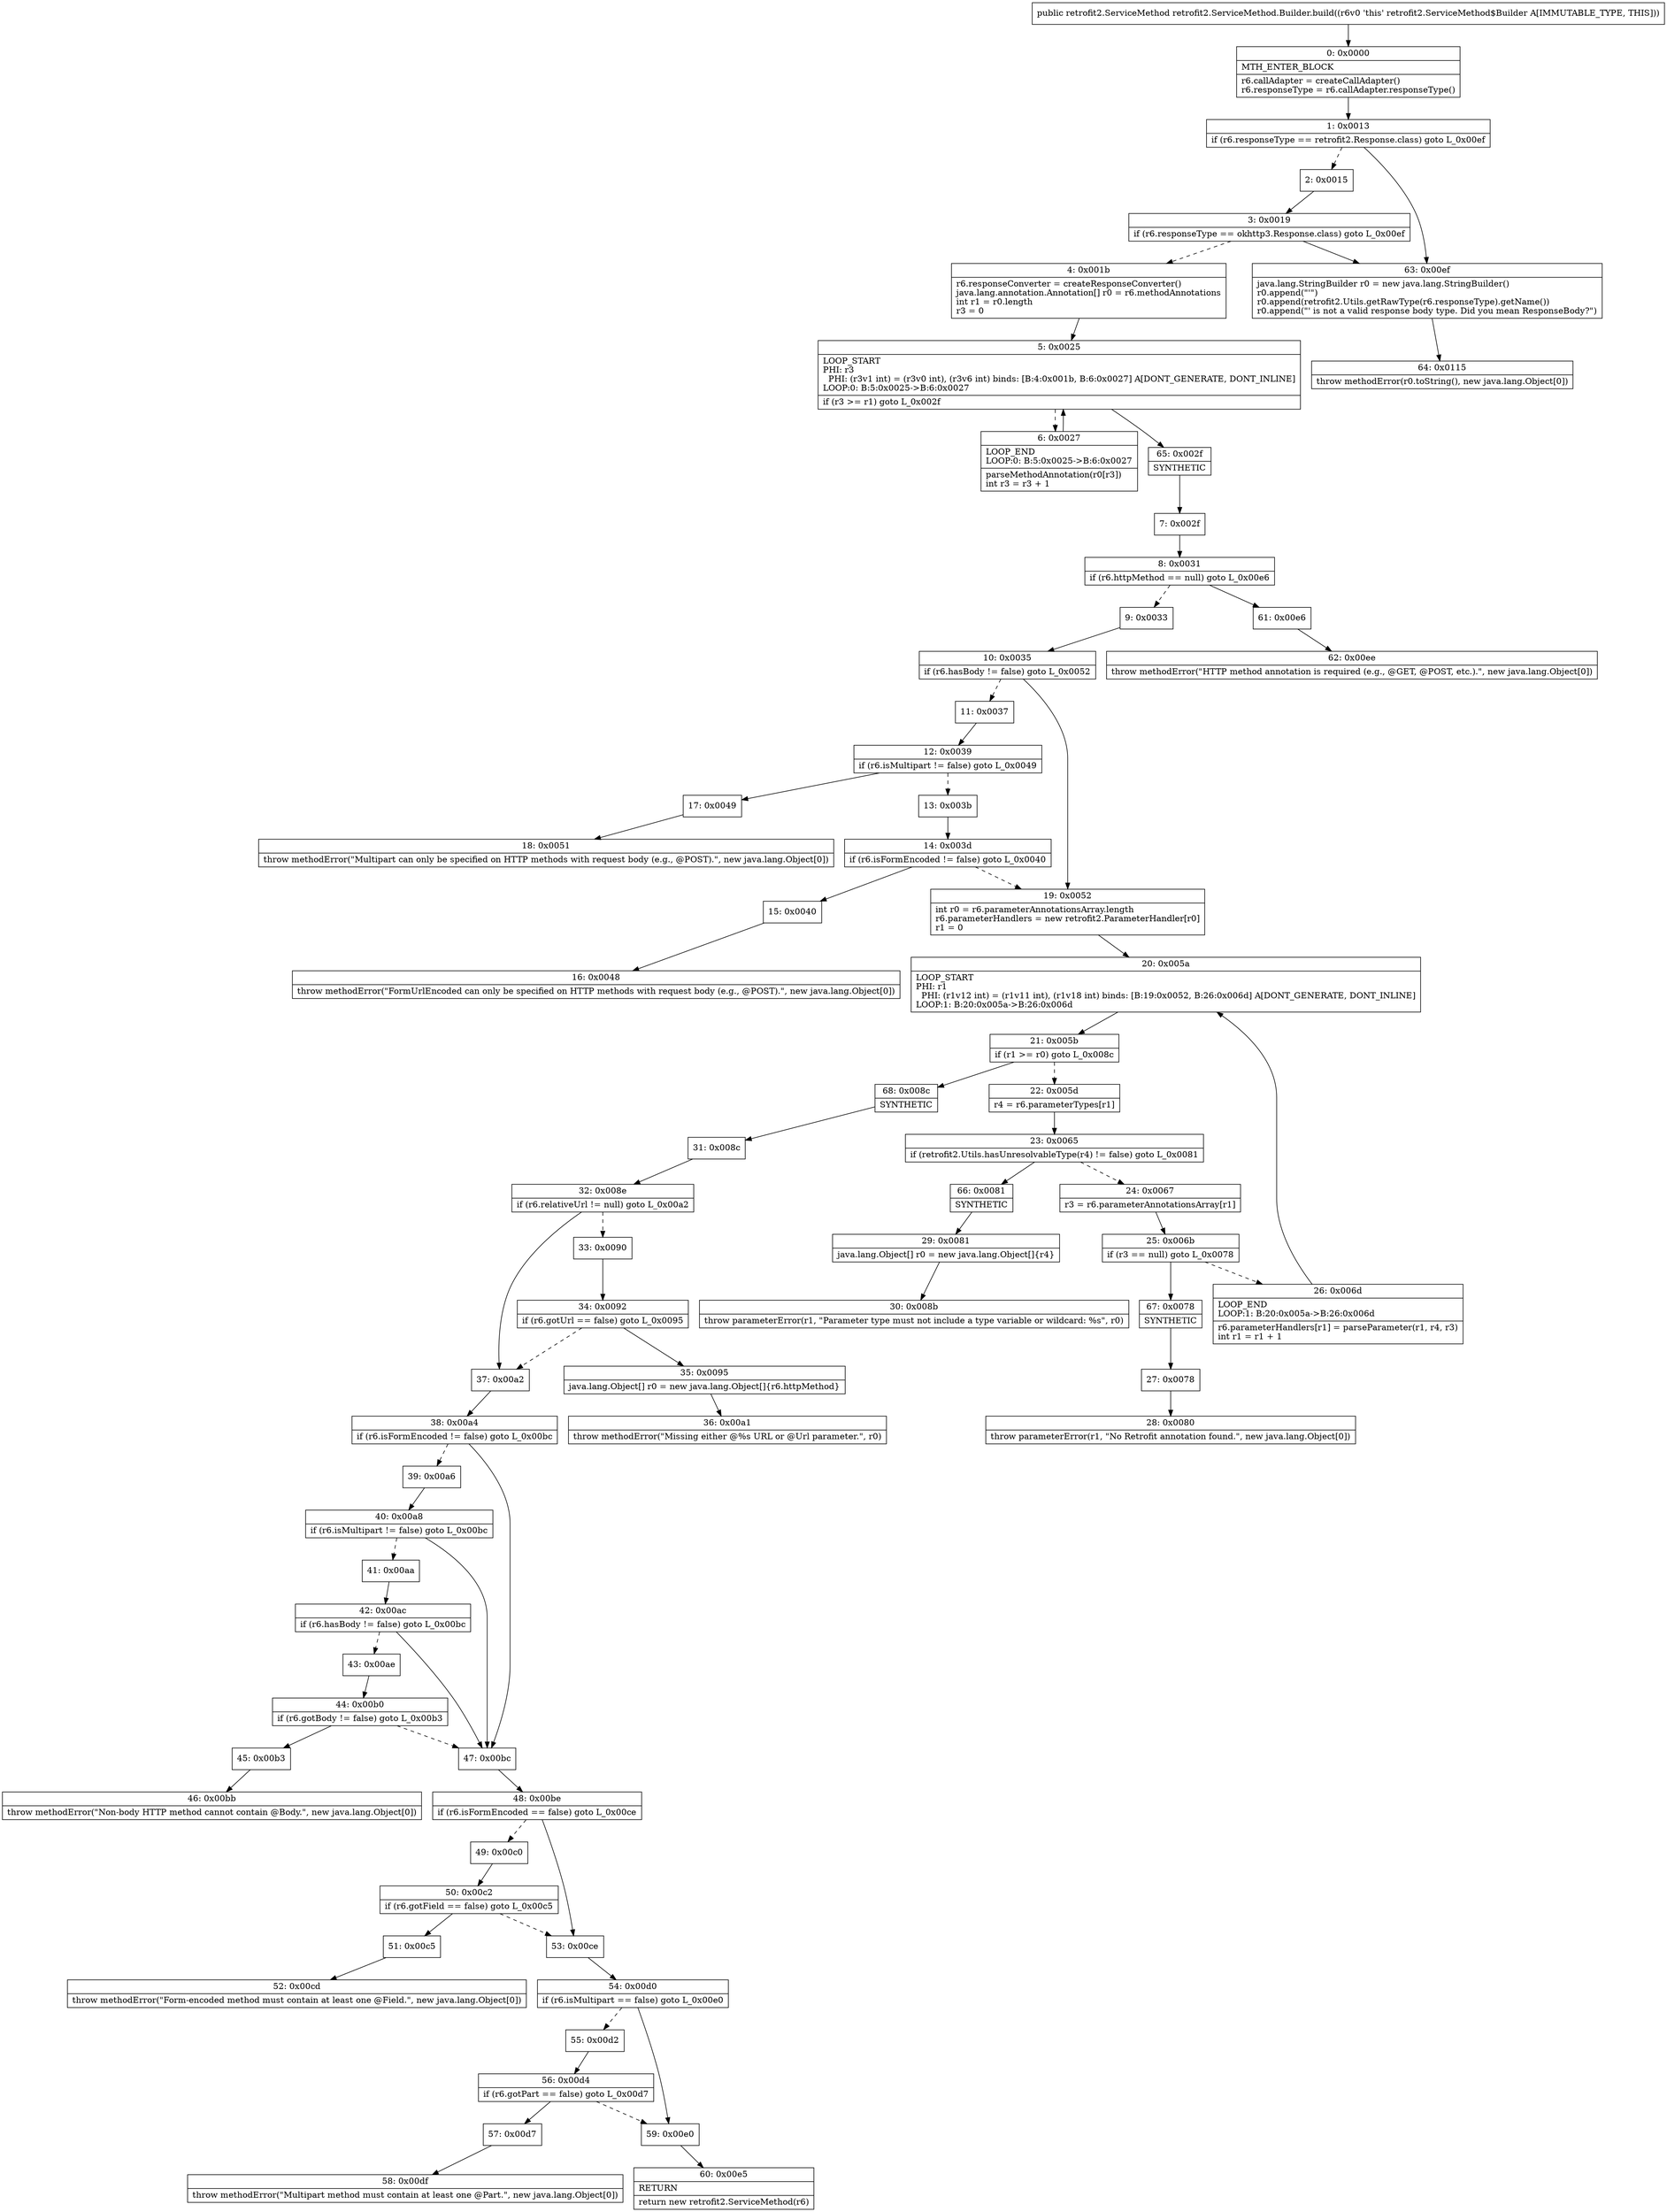 digraph "CFG forretrofit2.ServiceMethod.Builder.build()Lretrofit2\/ServiceMethod;" {
Node_0 [shape=record,label="{0\:\ 0x0000|MTH_ENTER_BLOCK\l|r6.callAdapter = createCallAdapter()\lr6.responseType = r6.callAdapter.responseType()\l}"];
Node_1 [shape=record,label="{1\:\ 0x0013|if (r6.responseType == retrofit2.Response.class) goto L_0x00ef\l}"];
Node_2 [shape=record,label="{2\:\ 0x0015}"];
Node_3 [shape=record,label="{3\:\ 0x0019|if (r6.responseType == okhttp3.Response.class) goto L_0x00ef\l}"];
Node_4 [shape=record,label="{4\:\ 0x001b|r6.responseConverter = createResponseConverter()\ljava.lang.annotation.Annotation[] r0 = r6.methodAnnotations\lint r1 = r0.length\lr3 = 0\l}"];
Node_5 [shape=record,label="{5\:\ 0x0025|LOOP_START\lPHI: r3 \l  PHI: (r3v1 int) = (r3v0 int), (r3v6 int) binds: [B:4:0x001b, B:6:0x0027] A[DONT_GENERATE, DONT_INLINE]\lLOOP:0: B:5:0x0025\-\>B:6:0x0027\l|if (r3 \>= r1) goto L_0x002f\l}"];
Node_6 [shape=record,label="{6\:\ 0x0027|LOOP_END\lLOOP:0: B:5:0x0025\-\>B:6:0x0027\l|parseMethodAnnotation(r0[r3])\lint r3 = r3 + 1\l}"];
Node_7 [shape=record,label="{7\:\ 0x002f}"];
Node_8 [shape=record,label="{8\:\ 0x0031|if (r6.httpMethod == null) goto L_0x00e6\l}"];
Node_9 [shape=record,label="{9\:\ 0x0033}"];
Node_10 [shape=record,label="{10\:\ 0x0035|if (r6.hasBody != false) goto L_0x0052\l}"];
Node_11 [shape=record,label="{11\:\ 0x0037}"];
Node_12 [shape=record,label="{12\:\ 0x0039|if (r6.isMultipart != false) goto L_0x0049\l}"];
Node_13 [shape=record,label="{13\:\ 0x003b}"];
Node_14 [shape=record,label="{14\:\ 0x003d|if (r6.isFormEncoded != false) goto L_0x0040\l}"];
Node_15 [shape=record,label="{15\:\ 0x0040}"];
Node_16 [shape=record,label="{16\:\ 0x0048|throw methodError(\"FormUrlEncoded can only be specified on HTTP methods with request body (e.g., @POST).\", new java.lang.Object[0])\l}"];
Node_17 [shape=record,label="{17\:\ 0x0049}"];
Node_18 [shape=record,label="{18\:\ 0x0051|throw methodError(\"Multipart can only be specified on HTTP methods with request body (e.g., @POST).\", new java.lang.Object[0])\l}"];
Node_19 [shape=record,label="{19\:\ 0x0052|int r0 = r6.parameterAnnotationsArray.length\lr6.parameterHandlers = new retrofit2.ParameterHandler[r0]\lr1 = 0\l}"];
Node_20 [shape=record,label="{20\:\ 0x005a|LOOP_START\lPHI: r1 \l  PHI: (r1v12 int) = (r1v11 int), (r1v18 int) binds: [B:19:0x0052, B:26:0x006d] A[DONT_GENERATE, DONT_INLINE]\lLOOP:1: B:20:0x005a\-\>B:26:0x006d\l}"];
Node_21 [shape=record,label="{21\:\ 0x005b|if (r1 \>= r0) goto L_0x008c\l}"];
Node_22 [shape=record,label="{22\:\ 0x005d|r4 = r6.parameterTypes[r1]\l}"];
Node_23 [shape=record,label="{23\:\ 0x0065|if (retrofit2.Utils.hasUnresolvableType(r4) != false) goto L_0x0081\l}"];
Node_24 [shape=record,label="{24\:\ 0x0067|r3 = r6.parameterAnnotationsArray[r1]\l}"];
Node_25 [shape=record,label="{25\:\ 0x006b|if (r3 == null) goto L_0x0078\l}"];
Node_26 [shape=record,label="{26\:\ 0x006d|LOOP_END\lLOOP:1: B:20:0x005a\-\>B:26:0x006d\l|r6.parameterHandlers[r1] = parseParameter(r1, r4, r3)\lint r1 = r1 + 1\l}"];
Node_27 [shape=record,label="{27\:\ 0x0078}"];
Node_28 [shape=record,label="{28\:\ 0x0080|throw parameterError(r1, \"No Retrofit annotation found.\", new java.lang.Object[0])\l}"];
Node_29 [shape=record,label="{29\:\ 0x0081|java.lang.Object[] r0 = new java.lang.Object[]\{r4\}\l}"];
Node_30 [shape=record,label="{30\:\ 0x008b|throw parameterError(r1, \"Parameter type must not include a type variable or wildcard: %s\", r0)\l}"];
Node_31 [shape=record,label="{31\:\ 0x008c}"];
Node_32 [shape=record,label="{32\:\ 0x008e|if (r6.relativeUrl != null) goto L_0x00a2\l}"];
Node_33 [shape=record,label="{33\:\ 0x0090}"];
Node_34 [shape=record,label="{34\:\ 0x0092|if (r6.gotUrl == false) goto L_0x0095\l}"];
Node_35 [shape=record,label="{35\:\ 0x0095|java.lang.Object[] r0 = new java.lang.Object[]\{r6.httpMethod\}\l}"];
Node_36 [shape=record,label="{36\:\ 0x00a1|throw methodError(\"Missing either @%s URL or @Url parameter.\", r0)\l}"];
Node_37 [shape=record,label="{37\:\ 0x00a2}"];
Node_38 [shape=record,label="{38\:\ 0x00a4|if (r6.isFormEncoded != false) goto L_0x00bc\l}"];
Node_39 [shape=record,label="{39\:\ 0x00a6}"];
Node_40 [shape=record,label="{40\:\ 0x00a8|if (r6.isMultipart != false) goto L_0x00bc\l}"];
Node_41 [shape=record,label="{41\:\ 0x00aa}"];
Node_42 [shape=record,label="{42\:\ 0x00ac|if (r6.hasBody != false) goto L_0x00bc\l}"];
Node_43 [shape=record,label="{43\:\ 0x00ae}"];
Node_44 [shape=record,label="{44\:\ 0x00b0|if (r6.gotBody != false) goto L_0x00b3\l}"];
Node_45 [shape=record,label="{45\:\ 0x00b3}"];
Node_46 [shape=record,label="{46\:\ 0x00bb|throw methodError(\"Non\-body HTTP method cannot contain @Body.\", new java.lang.Object[0])\l}"];
Node_47 [shape=record,label="{47\:\ 0x00bc}"];
Node_48 [shape=record,label="{48\:\ 0x00be|if (r6.isFormEncoded == false) goto L_0x00ce\l}"];
Node_49 [shape=record,label="{49\:\ 0x00c0}"];
Node_50 [shape=record,label="{50\:\ 0x00c2|if (r6.gotField == false) goto L_0x00c5\l}"];
Node_51 [shape=record,label="{51\:\ 0x00c5}"];
Node_52 [shape=record,label="{52\:\ 0x00cd|throw methodError(\"Form\-encoded method must contain at least one @Field.\", new java.lang.Object[0])\l}"];
Node_53 [shape=record,label="{53\:\ 0x00ce}"];
Node_54 [shape=record,label="{54\:\ 0x00d0|if (r6.isMultipart == false) goto L_0x00e0\l}"];
Node_55 [shape=record,label="{55\:\ 0x00d2}"];
Node_56 [shape=record,label="{56\:\ 0x00d4|if (r6.gotPart == false) goto L_0x00d7\l}"];
Node_57 [shape=record,label="{57\:\ 0x00d7}"];
Node_58 [shape=record,label="{58\:\ 0x00df|throw methodError(\"Multipart method must contain at least one @Part.\", new java.lang.Object[0])\l}"];
Node_59 [shape=record,label="{59\:\ 0x00e0}"];
Node_60 [shape=record,label="{60\:\ 0x00e5|RETURN\l|return new retrofit2.ServiceMethod(r6)\l}"];
Node_61 [shape=record,label="{61\:\ 0x00e6}"];
Node_62 [shape=record,label="{62\:\ 0x00ee|throw methodError(\"HTTP method annotation is required (e.g., @GET, @POST, etc.).\", new java.lang.Object[0])\l}"];
Node_63 [shape=record,label="{63\:\ 0x00ef|java.lang.StringBuilder r0 = new java.lang.StringBuilder()\lr0.append(\"'\")\lr0.append(retrofit2.Utils.getRawType(r6.responseType).getName())\lr0.append(\"' is not a valid response body type. Did you mean ResponseBody?\")\l}"];
Node_64 [shape=record,label="{64\:\ 0x0115|throw methodError(r0.toString(), new java.lang.Object[0])\l}"];
Node_65 [shape=record,label="{65\:\ 0x002f|SYNTHETIC\l}"];
Node_66 [shape=record,label="{66\:\ 0x0081|SYNTHETIC\l}"];
Node_67 [shape=record,label="{67\:\ 0x0078|SYNTHETIC\l}"];
Node_68 [shape=record,label="{68\:\ 0x008c|SYNTHETIC\l}"];
MethodNode[shape=record,label="{public retrofit2.ServiceMethod retrofit2.ServiceMethod.Builder.build((r6v0 'this' retrofit2.ServiceMethod$Builder A[IMMUTABLE_TYPE, THIS])) }"];
MethodNode -> Node_0;
Node_0 -> Node_1;
Node_1 -> Node_2[style=dashed];
Node_1 -> Node_63;
Node_2 -> Node_3;
Node_3 -> Node_4[style=dashed];
Node_3 -> Node_63;
Node_4 -> Node_5;
Node_5 -> Node_6[style=dashed];
Node_5 -> Node_65;
Node_6 -> Node_5;
Node_7 -> Node_8;
Node_8 -> Node_9[style=dashed];
Node_8 -> Node_61;
Node_9 -> Node_10;
Node_10 -> Node_11[style=dashed];
Node_10 -> Node_19;
Node_11 -> Node_12;
Node_12 -> Node_13[style=dashed];
Node_12 -> Node_17;
Node_13 -> Node_14;
Node_14 -> Node_15;
Node_14 -> Node_19[style=dashed];
Node_15 -> Node_16;
Node_17 -> Node_18;
Node_19 -> Node_20;
Node_20 -> Node_21;
Node_21 -> Node_22[style=dashed];
Node_21 -> Node_68;
Node_22 -> Node_23;
Node_23 -> Node_24[style=dashed];
Node_23 -> Node_66;
Node_24 -> Node_25;
Node_25 -> Node_26[style=dashed];
Node_25 -> Node_67;
Node_26 -> Node_20;
Node_27 -> Node_28;
Node_29 -> Node_30;
Node_31 -> Node_32;
Node_32 -> Node_33[style=dashed];
Node_32 -> Node_37;
Node_33 -> Node_34;
Node_34 -> Node_35;
Node_34 -> Node_37[style=dashed];
Node_35 -> Node_36;
Node_37 -> Node_38;
Node_38 -> Node_39[style=dashed];
Node_38 -> Node_47;
Node_39 -> Node_40;
Node_40 -> Node_41[style=dashed];
Node_40 -> Node_47;
Node_41 -> Node_42;
Node_42 -> Node_43[style=dashed];
Node_42 -> Node_47;
Node_43 -> Node_44;
Node_44 -> Node_45;
Node_44 -> Node_47[style=dashed];
Node_45 -> Node_46;
Node_47 -> Node_48;
Node_48 -> Node_49[style=dashed];
Node_48 -> Node_53;
Node_49 -> Node_50;
Node_50 -> Node_51;
Node_50 -> Node_53[style=dashed];
Node_51 -> Node_52;
Node_53 -> Node_54;
Node_54 -> Node_55[style=dashed];
Node_54 -> Node_59;
Node_55 -> Node_56;
Node_56 -> Node_57;
Node_56 -> Node_59[style=dashed];
Node_57 -> Node_58;
Node_59 -> Node_60;
Node_61 -> Node_62;
Node_63 -> Node_64;
Node_65 -> Node_7;
Node_66 -> Node_29;
Node_67 -> Node_27;
Node_68 -> Node_31;
}

